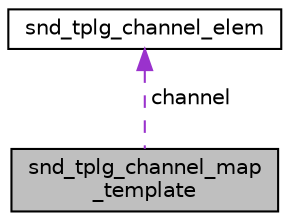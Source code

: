 digraph "snd_tplg_channel_map_template"
{
  edge [fontname="Helvetica",fontsize="10",labelfontname="Helvetica",labelfontsize="10"];
  node [fontname="Helvetica",fontsize="10",shape=record];
  Node1 [label="snd_tplg_channel_map\l_template",height=0.2,width=0.4,color="black", fillcolor="grey75", style="filled", fontcolor="black"];
  Node2 -> Node1 [dir="back",color="darkorchid3",fontsize="10",style="dashed",label=" channel" ,fontname="Helvetica"];
  Node2 [label="snd_tplg_channel_elem",height=0.2,width=0.4,color="black", fillcolor="white", style="filled",URL="$structsnd__tplg__channel__elem.html"];
}
